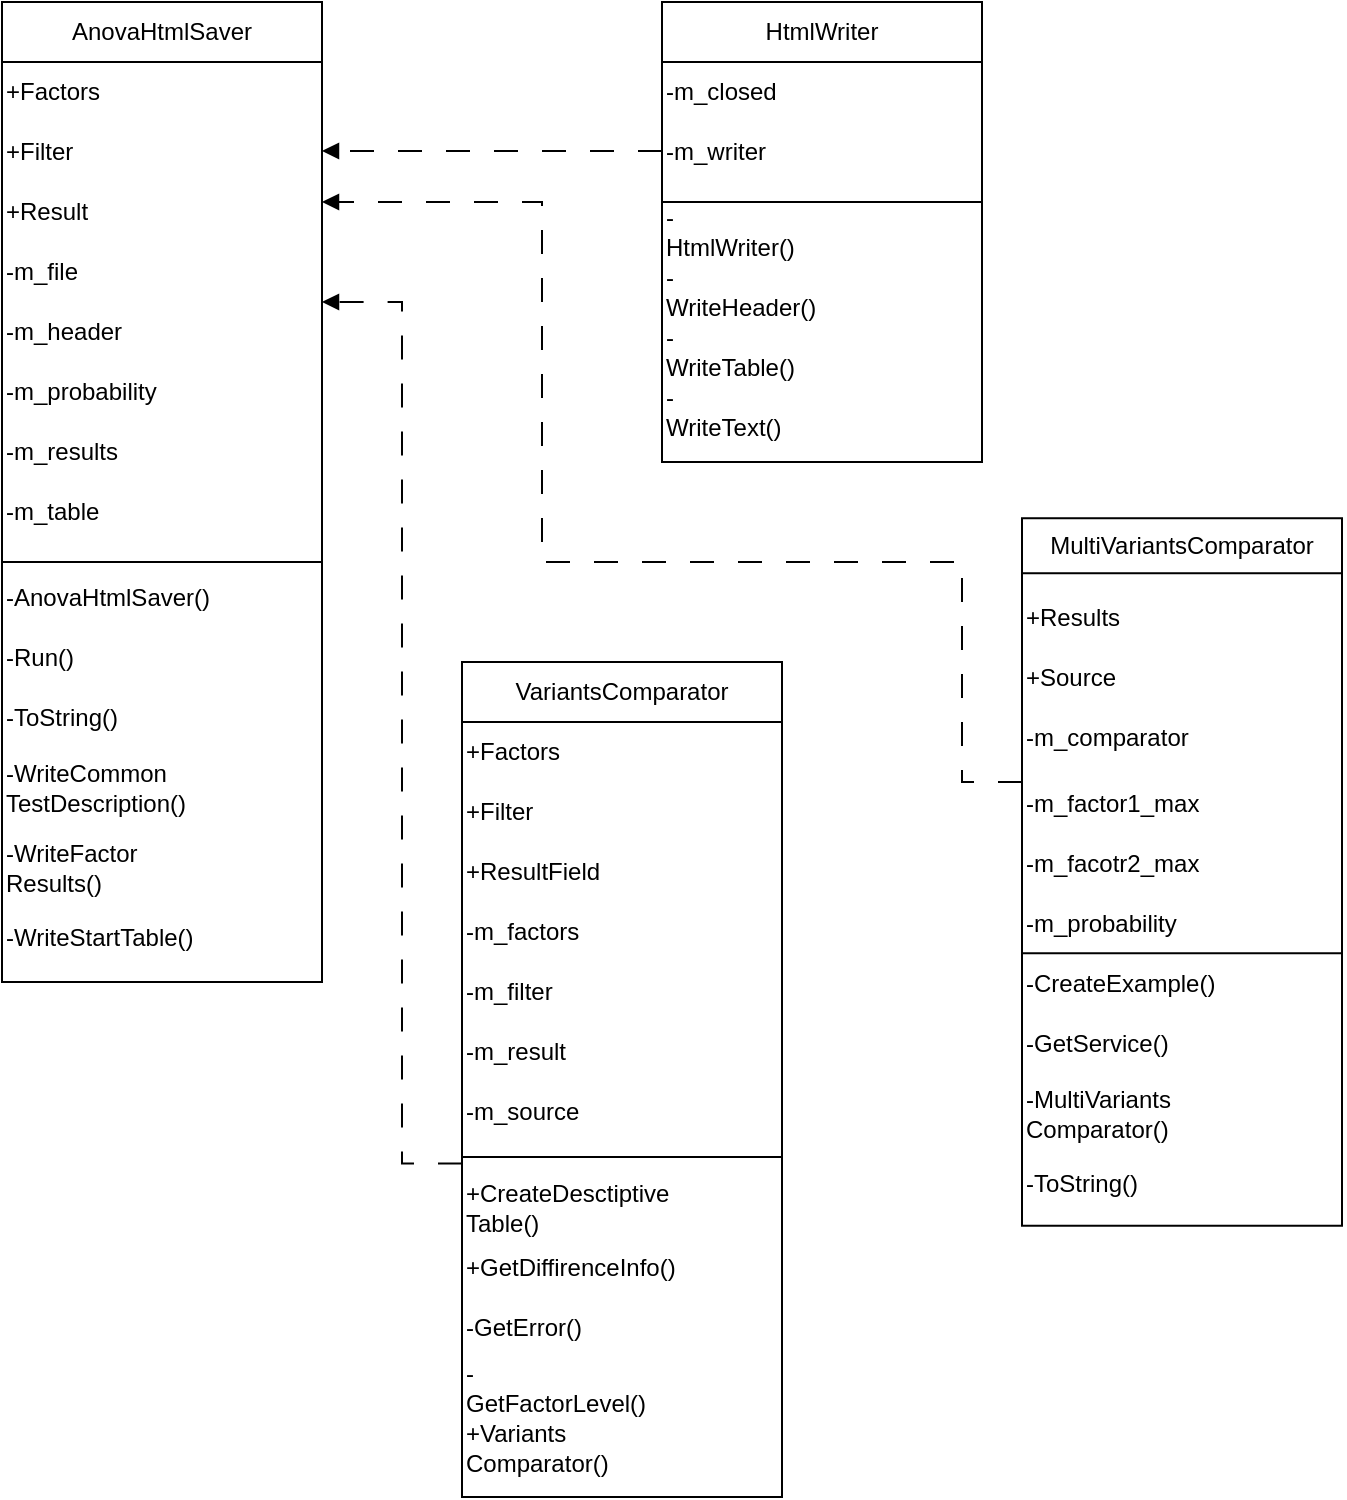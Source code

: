 <mxfile version="21.2.9" type="device">
  <diagram id="C5RBs43oDa-KdzZeNtuy" name="Page-1">
    <mxGraphModel dx="1434" dy="782" grid="1" gridSize="10" guides="1" tooltips="1" connect="1" arrows="1" fold="1" page="1" pageScale="1" pageWidth="827" pageHeight="1169" math="0" shadow="0">
      <root>
        <mxCell id="WIyWlLk6GJQsqaUBKTNV-0" />
        <mxCell id="WIyWlLk6GJQsqaUBKTNV-1" parent="WIyWlLk6GJQsqaUBKTNV-0" />
        <mxCell id="I9m0G-TSdlajMX4sB2ht-1" value="" style="rounded=0;whiteSpace=wrap;html=1;" parent="WIyWlLk6GJQsqaUBKTNV-1" vertex="1">
          <mxGeometry x="100" y="60" width="160" height="490" as="geometry" />
        </mxCell>
        <mxCell id="I9m0G-TSdlajMX4sB2ht-3" value="AnovaHtmlSaver" style="rounded=0;whiteSpace=wrap;html=1;" parent="WIyWlLk6GJQsqaUBKTNV-1" vertex="1">
          <mxGeometry x="100" y="60" width="160" height="30" as="geometry" />
        </mxCell>
        <mxCell id="I9m0G-TSdlajMX4sB2ht-4" value="+Factors" style="text;html=1;align=left;verticalAlign=middle;resizable=0;points=[];autosize=1;strokeColor=none;fillColor=none;" parent="WIyWlLk6GJQsqaUBKTNV-1" vertex="1">
          <mxGeometry x="100" y="90" width="70" height="30" as="geometry" />
        </mxCell>
        <mxCell id="I9m0G-TSdlajMX4sB2ht-6" value="+Filter" style="text;html=1;align=left;verticalAlign=middle;resizable=0;points=[];autosize=1;strokeColor=none;fillColor=none;" parent="WIyWlLk6GJQsqaUBKTNV-1" vertex="1">
          <mxGeometry x="100" y="120" width="60" height="30" as="geometry" />
        </mxCell>
        <mxCell id="I9m0G-TSdlajMX4sB2ht-7" value="+Result" style="text;html=1;align=left;verticalAlign=middle;resizable=0;points=[];autosize=1;strokeColor=none;fillColor=none;" parent="WIyWlLk6GJQsqaUBKTNV-1" vertex="1">
          <mxGeometry x="100" y="150" width="70" height="30" as="geometry" />
        </mxCell>
        <mxCell id="I9m0G-TSdlajMX4sB2ht-8" value="-m_file" style="text;html=1;align=left;verticalAlign=middle;resizable=0;points=[];autosize=1;strokeColor=none;fillColor=none;" parent="WIyWlLk6GJQsqaUBKTNV-1" vertex="1">
          <mxGeometry x="100" y="180" width="60" height="30" as="geometry" />
        </mxCell>
        <mxCell id="I9m0G-TSdlajMX4sB2ht-9" value="-m_header" style="text;html=1;align=left;verticalAlign=middle;resizable=0;points=[];autosize=1;strokeColor=none;fillColor=none;" parent="WIyWlLk6GJQsqaUBKTNV-1" vertex="1">
          <mxGeometry x="100" y="210" width="80" height="30" as="geometry" />
        </mxCell>
        <mxCell id="I9m0G-TSdlajMX4sB2ht-10" value="-m_probability" style="text;html=1;align=left;verticalAlign=middle;resizable=0;points=[];autosize=1;strokeColor=none;fillColor=none;" parent="WIyWlLk6GJQsqaUBKTNV-1" vertex="1">
          <mxGeometry x="100" y="240" width="100" height="30" as="geometry" />
        </mxCell>
        <mxCell id="I9m0G-TSdlajMX4sB2ht-11" value="-m_results" style="text;html=1;align=left;verticalAlign=middle;resizable=0;points=[];autosize=1;strokeColor=none;fillColor=none;" parent="WIyWlLk6GJQsqaUBKTNV-1" vertex="1">
          <mxGeometry x="100" y="270" width="80" height="30" as="geometry" />
        </mxCell>
        <mxCell id="I9m0G-TSdlajMX4sB2ht-12" value="-m_table" style="text;html=1;align=left;verticalAlign=middle;resizable=0;points=[];autosize=1;strokeColor=none;fillColor=none;" parent="WIyWlLk6GJQsqaUBKTNV-1" vertex="1">
          <mxGeometry x="100" y="300" width="70" height="30" as="geometry" />
        </mxCell>
        <mxCell id="I9m0G-TSdlajMX4sB2ht-13" value="" style="endArrow=none;html=1;rounded=0;" parent="WIyWlLk6GJQsqaUBKTNV-1" edge="1">
          <mxGeometry width="50" height="50" relative="1" as="geometry">
            <mxPoint x="100" y="340" as="sourcePoint" />
            <mxPoint x="260" y="340" as="targetPoint" />
          </mxGeometry>
        </mxCell>
        <mxCell id="I9m0G-TSdlajMX4sB2ht-14" value="-AnovaHtmlSaver()" style="text;html=1;align=left;verticalAlign=middle;resizable=0;points=[];autosize=1;strokeColor=none;fillColor=none;" parent="WIyWlLk6GJQsqaUBKTNV-1" vertex="1">
          <mxGeometry x="100" y="342.5" width="130" height="30" as="geometry" />
        </mxCell>
        <mxCell id="I9m0G-TSdlajMX4sB2ht-15" value="-Run()" style="text;html=1;align=left;verticalAlign=middle;resizable=0;points=[];autosize=1;strokeColor=none;fillColor=none;" parent="WIyWlLk6GJQsqaUBKTNV-1" vertex="1">
          <mxGeometry x="100" y="372.5" width="60" height="30" as="geometry" />
        </mxCell>
        <mxCell id="I9m0G-TSdlajMX4sB2ht-16" value="-ToString()" style="text;html=1;align=left;verticalAlign=middle;resizable=0;points=[];autosize=1;strokeColor=none;fillColor=none;" parent="WIyWlLk6GJQsqaUBKTNV-1" vertex="1">
          <mxGeometry x="100" y="402.5" width="80" height="30" as="geometry" />
        </mxCell>
        <mxCell id="I9m0G-TSdlajMX4sB2ht-17" value="-WriteCommon&lt;div&gt;TestDescription()&lt;/div&gt;" style="text;html=1;align=left;verticalAlign=middle;resizable=0;points=[];autosize=1;strokeColor=none;fillColor=none;" parent="WIyWlLk6GJQsqaUBKTNV-1" vertex="1">
          <mxGeometry x="100" y="432.5" width="120" height="40" as="geometry" />
        </mxCell>
        <mxCell id="I9m0G-TSdlajMX4sB2ht-18" value="-WriteFactor&lt;div&gt;Results()&lt;/div&gt;" style="text;html=1;align=left;verticalAlign=middle;resizable=0;points=[];autosize=1;strokeColor=none;fillColor=none;" parent="WIyWlLk6GJQsqaUBKTNV-1" vertex="1">
          <mxGeometry x="100" y="472.5" width="90" height="40" as="geometry" />
        </mxCell>
        <mxCell id="I9m0G-TSdlajMX4sB2ht-19" value="-WriteStartTable()" style="text;html=1;align=left;verticalAlign=middle;resizable=0;points=[];autosize=1;strokeColor=none;fillColor=none;" parent="WIyWlLk6GJQsqaUBKTNV-1" vertex="1">
          <mxGeometry x="100" y="512.5" width="120" height="30" as="geometry" />
        </mxCell>
        <mxCell id="I9m0G-TSdlajMX4sB2ht-20" value="" style="rounded=0;whiteSpace=wrap;html=1;" parent="WIyWlLk6GJQsqaUBKTNV-1" vertex="1">
          <mxGeometry x="430" y="60" width="160" height="230" as="geometry" />
        </mxCell>
        <mxCell id="I9m0G-TSdlajMX4sB2ht-22" value="HtmlWriter" style="rounded=0;whiteSpace=wrap;html=1;" parent="WIyWlLk6GJQsqaUBKTNV-1" vertex="1">
          <mxGeometry x="430" y="60" width="160" height="30" as="geometry" />
        </mxCell>
        <mxCell id="I9m0G-TSdlajMX4sB2ht-23" value="-m_closed" style="text;html=1;strokeColor=none;fillColor=none;align=left;verticalAlign=middle;whiteSpace=wrap;rounded=0;" parent="WIyWlLk6GJQsqaUBKTNV-1" vertex="1">
          <mxGeometry x="430" y="90" width="60" height="30" as="geometry" />
        </mxCell>
        <mxCell id="I9m0G-TSdlajMX4sB2ht-24" value="-m_writer" style="text;html=1;strokeColor=none;fillColor=none;align=left;verticalAlign=middle;whiteSpace=wrap;rounded=0;" parent="WIyWlLk6GJQsqaUBKTNV-1" vertex="1">
          <mxGeometry x="430" y="120" width="60" height="30" as="geometry" />
        </mxCell>
        <mxCell id="I9m0G-TSdlajMX4sB2ht-25" value="" style="endArrow=none;html=1;rounded=0;" parent="WIyWlLk6GJQsqaUBKTNV-1" edge="1">
          <mxGeometry width="50" height="50" relative="1" as="geometry">
            <mxPoint x="430" y="160" as="sourcePoint" />
            <mxPoint x="590" y="160" as="targetPoint" />
          </mxGeometry>
        </mxCell>
        <mxCell id="I9m0G-TSdlajMX4sB2ht-26" value="-HtmlWriter()" style="text;html=1;strokeColor=none;fillColor=none;align=left;verticalAlign=middle;whiteSpace=wrap;rounded=0;" parent="WIyWlLk6GJQsqaUBKTNV-1" vertex="1">
          <mxGeometry x="430" y="160" width="60" height="30" as="geometry" />
        </mxCell>
        <mxCell id="I9m0G-TSdlajMX4sB2ht-27" value="-WriteHeader()" style="text;html=1;strokeColor=none;fillColor=none;align=left;verticalAlign=middle;whiteSpace=wrap;rounded=0;" parent="WIyWlLk6GJQsqaUBKTNV-1" vertex="1">
          <mxGeometry x="430" y="190" width="60" height="30" as="geometry" />
        </mxCell>
        <mxCell id="I9m0G-TSdlajMX4sB2ht-28" value="-WriteTable()" style="text;html=1;strokeColor=none;fillColor=none;align=left;verticalAlign=middle;whiteSpace=wrap;rounded=0;" parent="WIyWlLk6GJQsqaUBKTNV-1" vertex="1">
          <mxGeometry x="430" y="220" width="60" height="30" as="geometry" />
        </mxCell>
        <mxCell id="I9m0G-TSdlajMX4sB2ht-29" value="-WriteText()" style="text;html=1;strokeColor=none;fillColor=none;align=left;verticalAlign=middle;whiteSpace=wrap;rounded=0;" parent="WIyWlLk6GJQsqaUBKTNV-1" vertex="1">
          <mxGeometry x="430" y="250" width="60" height="30" as="geometry" />
        </mxCell>
        <mxCell id="I9m0G-TSdlajMX4sB2ht-30" value="" style="endArrow=block;html=1;rounded=0;dashed=1;dashPattern=12 12;endFill=1;" parent="WIyWlLk6GJQsqaUBKTNV-1" edge="1">
          <mxGeometry width="50" height="50" relative="1" as="geometry">
            <mxPoint x="430" y="134.5" as="sourcePoint" />
            <mxPoint x="260" y="134.5" as="targetPoint" />
          </mxGeometry>
        </mxCell>
        <mxCell id="I9m0G-TSdlajMX4sB2ht-31" value="" style="rounded=0;whiteSpace=wrap;html=1;" parent="WIyWlLk6GJQsqaUBKTNV-1" vertex="1">
          <mxGeometry x="330" y="390" width="160" height="417.5" as="geometry" />
        </mxCell>
        <mxCell id="I9m0G-TSdlajMX4sB2ht-32" value="VariantsComparator" style="rounded=0;whiteSpace=wrap;html=1;" parent="WIyWlLk6GJQsqaUBKTNV-1" vertex="1">
          <mxGeometry x="330" y="390" width="160" height="30" as="geometry" />
        </mxCell>
        <mxCell id="I9m0G-TSdlajMX4sB2ht-33" value="-m_factors" style="text;html=1;strokeColor=none;fillColor=none;align=left;verticalAlign=middle;whiteSpace=wrap;rounded=0;" parent="WIyWlLk6GJQsqaUBKTNV-1" vertex="1">
          <mxGeometry x="330" y="510" width="60" height="30" as="geometry" />
        </mxCell>
        <mxCell id="I9m0G-TSdlajMX4sB2ht-35" value="-m_filter" style="text;html=1;strokeColor=none;fillColor=none;align=left;verticalAlign=middle;whiteSpace=wrap;rounded=0;" parent="WIyWlLk6GJQsqaUBKTNV-1" vertex="1">
          <mxGeometry x="330" y="540" width="60" height="30" as="geometry" />
        </mxCell>
        <mxCell id="I9m0G-TSdlajMX4sB2ht-36" value="-m_result" style="text;html=1;strokeColor=none;fillColor=none;align=left;verticalAlign=middle;whiteSpace=wrap;rounded=0;" parent="WIyWlLk6GJQsqaUBKTNV-1" vertex="1">
          <mxGeometry x="330" y="570" width="60" height="30" as="geometry" />
        </mxCell>
        <mxCell id="I9m0G-TSdlajMX4sB2ht-37" value="-m_source" style="text;html=1;strokeColor=none;fillColor=none;align=left;verticalAlign=middle;whiteSpace=wrap;rounded=0;" parent="WIyWlLk6GJQsqaUBKTNV-1" vertex="1">
          <mxGeometry x="330" y="600" width="60" height="30" as="geometry" />
        </mxCell>
        <mxCell id="I9m0G-TSdlajMX4sB2ht-38" value="+Factors" style="text;html=1;strokeColor=none;fillColor=none;align=left;verticalAlign=middle;whiteSpace=wrap;rounded=0;" parent="WIyWlLk6GJQsqaUBKTNV-1" vertex="1">
          <mxGeometry x="330" y="420" width="60" height="30" as="geometry" />
        </mxCell>
        <mxCell id="I9m0G-TSdlajMX4sB2ht-40" value="+ResultField" style="text;html=1;strokeColor=none;fillColor=none;align=left;verticalAlign=middle;whiteSpace=wrap;rounded=0;" parent="WIyWlLk6GJQsqaUBKTNV-1" vertex="1">
          <mxGeometry x="330" y="480" width="60" height="30" as="geometry" />
        </mxCell>
        <mxCell id="I9m0G-TSdlajMX4sB2ht-41" value="" style="endArrow=none;html=1;rounded=0;" parent="WIyWlLk6GJQsqaUBKTNV-1" edge="1">
          <mxGeometry width="50" height="50" relative="1" as="geometry">
            <mxPoint x="330" y="637.5" as="sourcePoint" />
            <mxPoint x="490" y="637.5" as="targetPoint" />
          </mxGeometry>
        </mxCell>
        <mxCell id="I9m0G-TSdlajMX4sB2ht-42" value="&lt;div&gt;+CreateDesctiptive&lt;/div&gt;&lt;div&gt;Table()&lt;/div&gt;" style="text;html=1;strokeColor=none;fillColor=none;align=left;verticalAlign=middle;whiteSpace=wrap;rounded=0;" parent="WIyWlLk6GJQsqaUBKTNV-1" vertex="1">
          <mxGeometry x="330" y="647.5" width="60" height="30" as="geometry" />
        </mxCell>
        <mxCell id="I9m0G-TSdlajMX4sB2ht-43" value="+GetDiffirenceInfo()" style="text;html=1;strokeColor=none;fillColor=none;align=left;verticalAlign=middle;whiteSpace=wrap;rounded=0;" parent="WIyWlLk6GJQsqaUBKTNV-1" vertex="1">
          <mxGeometry x="330" y="677.5" width="60" height="30" as="geometry" />
        </mxCell>
        <mxCell id="I9m0G-TSdlajMX4sB2ht-44" value="-GetError()" style="text;html=1;strokeColor=none;fillColor=none;align=left;verticalAlign=middle;whiteSpace=wrap;rounded=0;" parent="WIyWlLk6GJQsqaUBKTNV-1" vertex="1">
          <mxGeometry x="330" y="707.5" width="60" height="30" as="geometry" />
        </mxCell>
        <mxCell id="I9m0G-TSdlajMX4sB2ht-45" value="-GetFactorLevel()" style="text;html=1;strokeColor=none;fillColor=none;align=left;verticalAlign=middle;whiteSpace=wrap;rounded=0;" parent="WIyWlLk6GJQsqaUBKTNV-1" vertex="1">
          <mxGeometry x="330" y="737.5" width="60" height="30" as="geometry" />
        </mxCell>
        <mxCell id="I9m0G-TSdlajMX4sB2ht-47" value="&lt;div&gt;+Variants&lt;/div&gt;&lt;div&gt;Comparator()&lt;/div&gt;" style="text;html=1;strokeColor=none;fillColor=none;align=left;verticalAlign=middle;whiteSpace=wrap;rounded=0;" parent="WIyWlLk6GJQsqaUBKTNV-1" vertex="1">
          <mxGeometry x="330" y="767.5" width="60" height="30" as="geometry" />
        </mxCell>
        <mxCell id="I9m0G-TSdlajMX4sB2ht-49" value="" style="rounded=0;whiteSpace=wrap;html=1;" parent="WIyWlLk6GJQsqaUBKTNV-1" vertex="1">
          <mxGeometry x="610" y="324.37" width="160" height="347.5" as="geometry" />
        </mxCell>
        <mxCell id="I9m0G-TSdlajMX4sB2ht-50" value="MultiVariantsComparator" style="rounded=0;whiteSpace=wrap;html=1;" parent="WIyWlLk6GJQsqaUBKTNV-1" vertex="1">
          <mxGeometry x="610" y="318.12" width="160" height="27.5" as="geometry" />
        </mxCell>
        <mxCell id="I9m0G-TSdlajMX4sB2ht-51" value="+Filter" style="text;html=1;strokeColor=none;fillColor=none;align=left;verticalAlign=middle;whiteSpace=wrap;rounded=0;" parent="WIyWlLk6GJQsqaUBKTNV-1" vertex="1">
          <mxGeometry x="330" y="450" width="60" height="30" as="geometry" />
        </mxCell>
        <mxCell id="I9m0G-TSdlajMX4sB2ht-52" value="&lt;div align=&quot;left&quot;&gt;+Results&lt;/div&gt;" style="text;html=1;align=left;verticalAlign=middle;resizable=0;points=[];autosize=1;strokeColor=none;fillColor=none;" parent="WIyWlLk6GJQsqaUBKTNV-1" vertex="1">
          <mxGeometry x="610" y="353.12" width="70" height="30" as="geometry" />
        </mxCell>
        <mxCell id="I9m0G-TSdlajMX4sB2ht-53" value="&lt;div align=&quot;left&quot;&gt;+Source&lt;/div&gt;" style="text;html=1;align=left;verticalAlign=middle;resizable=0;points=[];autosize=1;strokeColor=none;fillColor=none;" parent="WIyWlLk6GJQsqaUBKTNV-1" vertex="1">
          <mxGeometry x="610" y="383.12" width="70" height="30" as="geometry" />
        </mxCell>
        <mxCell id="I9m0G-TSdlajMX4sB2ht-54" value="-m_comparator" style="text;html=1;align=left;verticalAlign=middle;resizable=0;points=[];autosize=1;strokeColor=none;fillColor=none;" parent="WIyWlLk6GJQsqaUBKTNV-1" vertex="1">
          <mxGeometry x="610" y="413.12" width="110" height="30" as="geometry" />
        </mxCell>
        <mxCell id="I9m0G-TSdlajMX4sB2ht-55" value="-m_factor1_max" style="text;html=1;align=left;verticalAlign=middle;resizable=0;points=[];autosize=1;strokeColor=none;fillColor=none;" parent="WIyWlLk6GJQsqaUBKTNV-1" vertex="1">
          <mxGeometry x="610" y="445.62" width="110" height="30" as="geometry" />
        </mxCell>
        <mxCell id="I9m0G-TSdlajMX4sB2ht-56" value="-m_facotr2_max" style="text;html=1;align=left;verticalAlign=middle;resizable=0;points=[];autosize=1;strokeColor=none;fillColor=none;" parent="WIyWlLk6GJQsqaUBKTNV-1" vertex="1">
          <mxGeometry x="610" y="475.62" width="110" height="30" as="geometry" />
        </mxCell>
        <mxCell id="I9m0G-TSdlajMX4sB2ht-57" value="-m_probability" style="text;html=1;align=left;verticalAlign=middle;resizable=0;points=[];autosize=1;strokeColor=none;fillColor=none;" parent="WIyWlLk6GJQsqaUBKTNV-1" vertex="1">
          <mxGeometry x="610" y="505.62" width="100" height="30" as="geometry" />
        </mxCell>
        <mxCell id="I9m0G-TSdlajMX4sB2ht-58" value="" style="endArrow=none;html=1;rounded=0;" parent="WIyWlLk6GJQsqaUBKTNV-1" edge="1">
          <mxGeometry width="50" height="50" relative="1" as="geometry">
            <mxPoint x="610" y="535.62" as="sourcePoint" />
            <mxPoint x="770" y="535.62" as="targetPoint" />
          </mxGeometry>
        </mxCell>
        <mxCell id="I9m0G-TSdlajMX4sB2ht-59" value="-CreateExample()" style="text;html=1;align=left;verticalAlign=middle;resizable=0;points=[];autosize=1;strokeColor=none;fillColor=none;" parent="WIyWlLk6GJQsqaUBKTNV-1" vertex="1">
          <mxGeometry x="610" y="535.62" width="120" height="30" as="geometry" />
        </mxCell>
        <mxCell id="I9m0G-TSdlajMX4sB2ht-60" value="-GetService()" style="text;html=1;align=left;verticalAlign=middle;resizable=0;points=[];autosize=1;strokeColor=none;fillColor=none;" parent="WIyWlLk6GJQsqaUBKTNV-1" vertex="1">
          <mxGeometry x="610" y="565.62" width="90" height="30" as="geometry" />
        </mxCell>
        <mxCell id="I9m0G-TSdlajMX4sB2ht-61" value="&lt;div&gt;-MultiVariants&lt;/div&gt;&lt;div&gt;Comparator()&lt;/div&gt;" style="text;html=1;align=left;verticalAlign=middle;resizable=0;points=[];autosize=1;strokeColor=none;fillColor=none;" parent="WIyWlLk6GJQsqaUBKTNV-1" vertex="1">
          <mxGeometry x="610" y="595.62" width="100" height="40" as="geometry" />
        </mxCell>
        <mxCell id="I9m0G-TSdlajMX4sB2ht-62" value="-ToString()" style="text;html=1;align=left;verticalAlign=middle;resizable=0;points=[];autosize=1;strokeColor=none;fillColor=none;" parent="WIyWlLk6GJQsqaUBKTNV-1" vertex="1">
          <mxGeometry x="610" y="635.62" width="80" height="30" as="geometry" />
        </mxCell>
        <mxCell id="I9m0G-TSdlajMX4sB2ht-63" value="" style="endArrow=block;html=1;rounded=0;dashed=1;dashPattern=12 12;endFill=1;edgeStyle=orthogonalEdgeStyle;" parent="WIyWlLk6GJQsqaUBKTNV-1" edge="1">
          <mxGeometry width="50" height="50" relative="1" as="geometry">
            <mxPoint x="330" y="640.75" as="sourcePoint" />
            <mxPoint x="260" y="210" as="targetPoint" />
            <Array as="points">
              <mxPoint x="300" y="641" />
              <mxPoint x="300" y="210" />
              <mxPoint x="280" y="210" />
            </Array>
          </mxGeometry>
        </mxCell>
        <mxCell id="I9m0G-TSdlajMX4sB2ht-65" value="" style="endArrow=block;html=1;rounded=0;edgeStyle=orthogonalEdgeStyle;dashed=1;dashPattern=12 12;endFill=1;" parent="WIyWlLk6GJQsqaUBKTNV-1" edge="1">
          <mxGeometry width="50" height="50" relative="1" as="geometry">
            <mxPoint x="610" y="450" as="sourcePoint" />
            <mxPoint x="260" y="160" as="targetPoint" />
            <Array as="points">
              <mxPoint x="580" y="340" />
              <mxPoint x="370" y="340" />
              <mxPoint x="370" y="160" />
            </Array>
          </mxGeometry>
        </mxCell>
      </root>
    </mxGraphModel>
  </diagram>
</mxfile>
